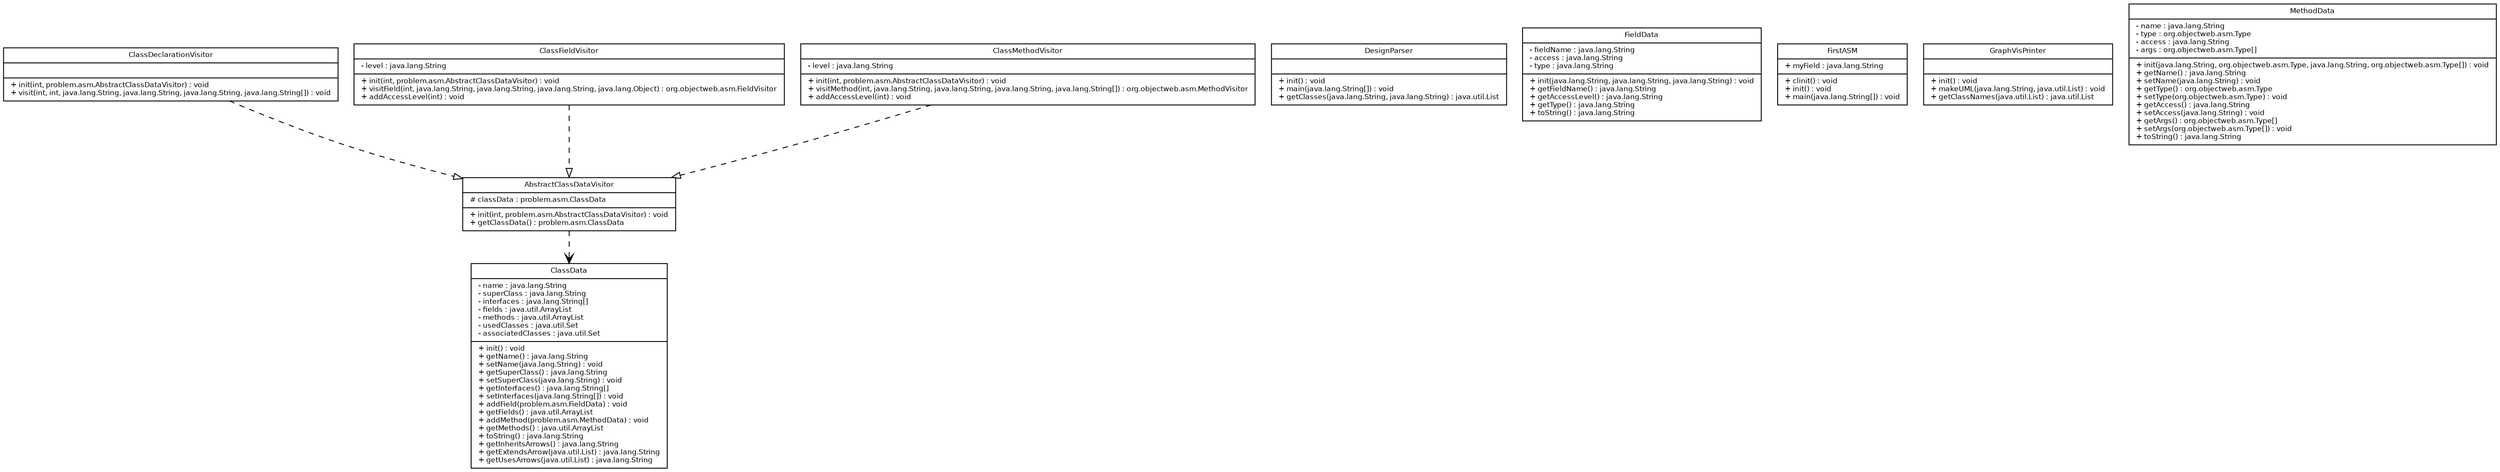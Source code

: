 digraph G {
fontname = " Bitstream Vera San"
fontsize =8
node [
fontname = "Bitstream Vera Sans"
fontsize =8
shape = "record"]
edge [
fontname = "Bitstream Vera Sans"
fontsize =8
]
AbstractClassDataVisitor [
label = "{AbstractClassDataVisitor|# classData : problem.asm.ClassData\l|+ init(int, problem.asm.AbstractClassDataVisitor) : void\l+ getClassData() : problem.asm.ClassData\l}"
]
edge [ 
arrowhead = "vee"
style = "dashed"
]
AbstractClassDataVisitor -> ClassData
ClassData [
label = "{ClassData|- name : java.lang.String\l- superClass : java.lang.String\l- interfaces : java.lang.String[]\l- fields : java.util.ArrayList\l- methods : java.util.ArrayList\l- usedClasses : java.util.Set\l- associatedClasses : java.util.Set\l|+ init() : void\l+ getName() : java.lang.String\l+ setName(java.lang.String) : void\l+ getSuperClass() : java.lang.String\l+ setSuperClass(java.lang.String) : void\l+ getInterfaces() : java.lang.String[]\l+ setInterfaces(java.lang.String[]) : void\l+ addField(problem.asm.FieldData) : void\l+ getFields() : java.util.ArrayList\l+ addMethod(problem.asm.MethodData) : void\l+ getMethods() : java.util.ArrayList\l+ toString() : java.lang.String\l+ getInheritsArrows() : java.lang.String\l+ getExtendsArrow(java.util.List) : java.lang.String\l+ getUsesArrows(java.util.List) : java.lang.String\l}"
]
edge [ 
arrowhead = "vee"
style = "dashed"
]
ClassDeclarationVisitor [
label = "{ClassDeclarationVisitor||+ init(int, problem.asm.AbstractClassDataVisitor) : void\l+ visit(int, int, java.lang.String, java.lang.String, java.lang.String, java.lang.String[]) : void\l}"
]
edge [ 
arrowhead = "empty"
]
ClassDeclarationVisitor -> AbstractClassDataVisitor
edge [ 
arrowhead = "vee"
style = "dashed"
]
ClassFieldVisitor [
label = "{ClassFieldVisitor|- level : java.lang.String\l|+ init(int, problem.asm.AbstractClassDataVisitor) : void\l+ visitField(int, java.lang.String, java.lang.String, java.lang.String, java.lang.Object) : org.objectweb.asm.FieldVisitor\l+ addAccessLevel(int) : void\l}"
]
edge [ 
arrowhead = "empty"
]
ClassFieldVisitor -> AbstractClassDataVisitor
edge [ 
arrowhead = "vee"
style = "dashed"
]
ClassMethodVisitor [
label = "{ClassMethodVisitor|- level : java.lang.String\l|+ init(int, problem.asm.AbstractClassDataVisitor) : void\l+ visitMethod(int, java.lang.String, java.lang.String, java.lang.String, java.lang.String[]) : org.objectweb.asm.MethodVisitor\l+ addAccessLevel(int) : void\l}"
]
edge [ 
arrowhead = "empty"
]
ClassMethodVisitor -> AbstractClassDataVisitor
edge [ 
arrowhead = "vee"
style = "dashed"
]
DesignParser [
label = "{DesignParser||+ init() : void\l+ main(java.lang.String[]) : void\l+ getClasses(java.lang.String, java.lang.String) : java.util.List\l}"
]
edge [ 
arrowhead = "vee"
style = "dashed"
]
FieldData [
label = "{FieldData|- fieldName : java.lang.String\l- access : java.lang.String\l- type : java.lang.String\l|+ init(java.lang.String, java.lang.String, java.lang.String) : void\l+ getFieldName() : java.lang.String\l+ getAccessLevel() : java.lang.String\l+ getType() : java.lang.String\l+ toString() : java.lang.String\l}"
]
edge [ 
arrowhead = "vee"
style = "dashed"
]
FirstASM [
label = "{FirstASM|+ myField : java.lang.String\l|+ clinit() : void\l+ init() : void\l+ main(java.lang.String[]) : void\l}"
]
edge [ 
arrowhead = "vee"
style = "dashed"
]
GraphVisPrinter [
label = "{GraphVisPrinter||+ init() : void\l+ makeUML(java.lang.String, java.util.List) : void\l+ getClassNames(java.util.List) : java.util.List\l}"
]
edge [ 
arrowhead = "vee"
style = "dashed"
]
MethodData [
label = "{MethodData|- name : java.lang.String\l- type : org.objectweb.asm.Type\l- access : java.lang.String\l- args : org.objectweb.asm.Type[]\l|+ init(java.lang.String, org.objectweb.asm.Type, java.lang.String, org.objectweb.asm.Type[]) : void\l+ getName() : java.lang.String\l+ setName(java.lang.String) : void\l+ getType() : org.objectweb.asm.Type\l+ setType(org.objectweb.asm.Type) : void\l+ getAccess() : java.lang.String\l+ setAccess(java.lang.String) : void\l+ getArgs() : org.objectweb.asm.Type[]\l+ setArgs(org.objectweb.asm.Type[]) : void\l+ toString() : java.lang.String\l}"
]
edge [ 
arrowhead = "vee"
style = "dashed"
]
}
